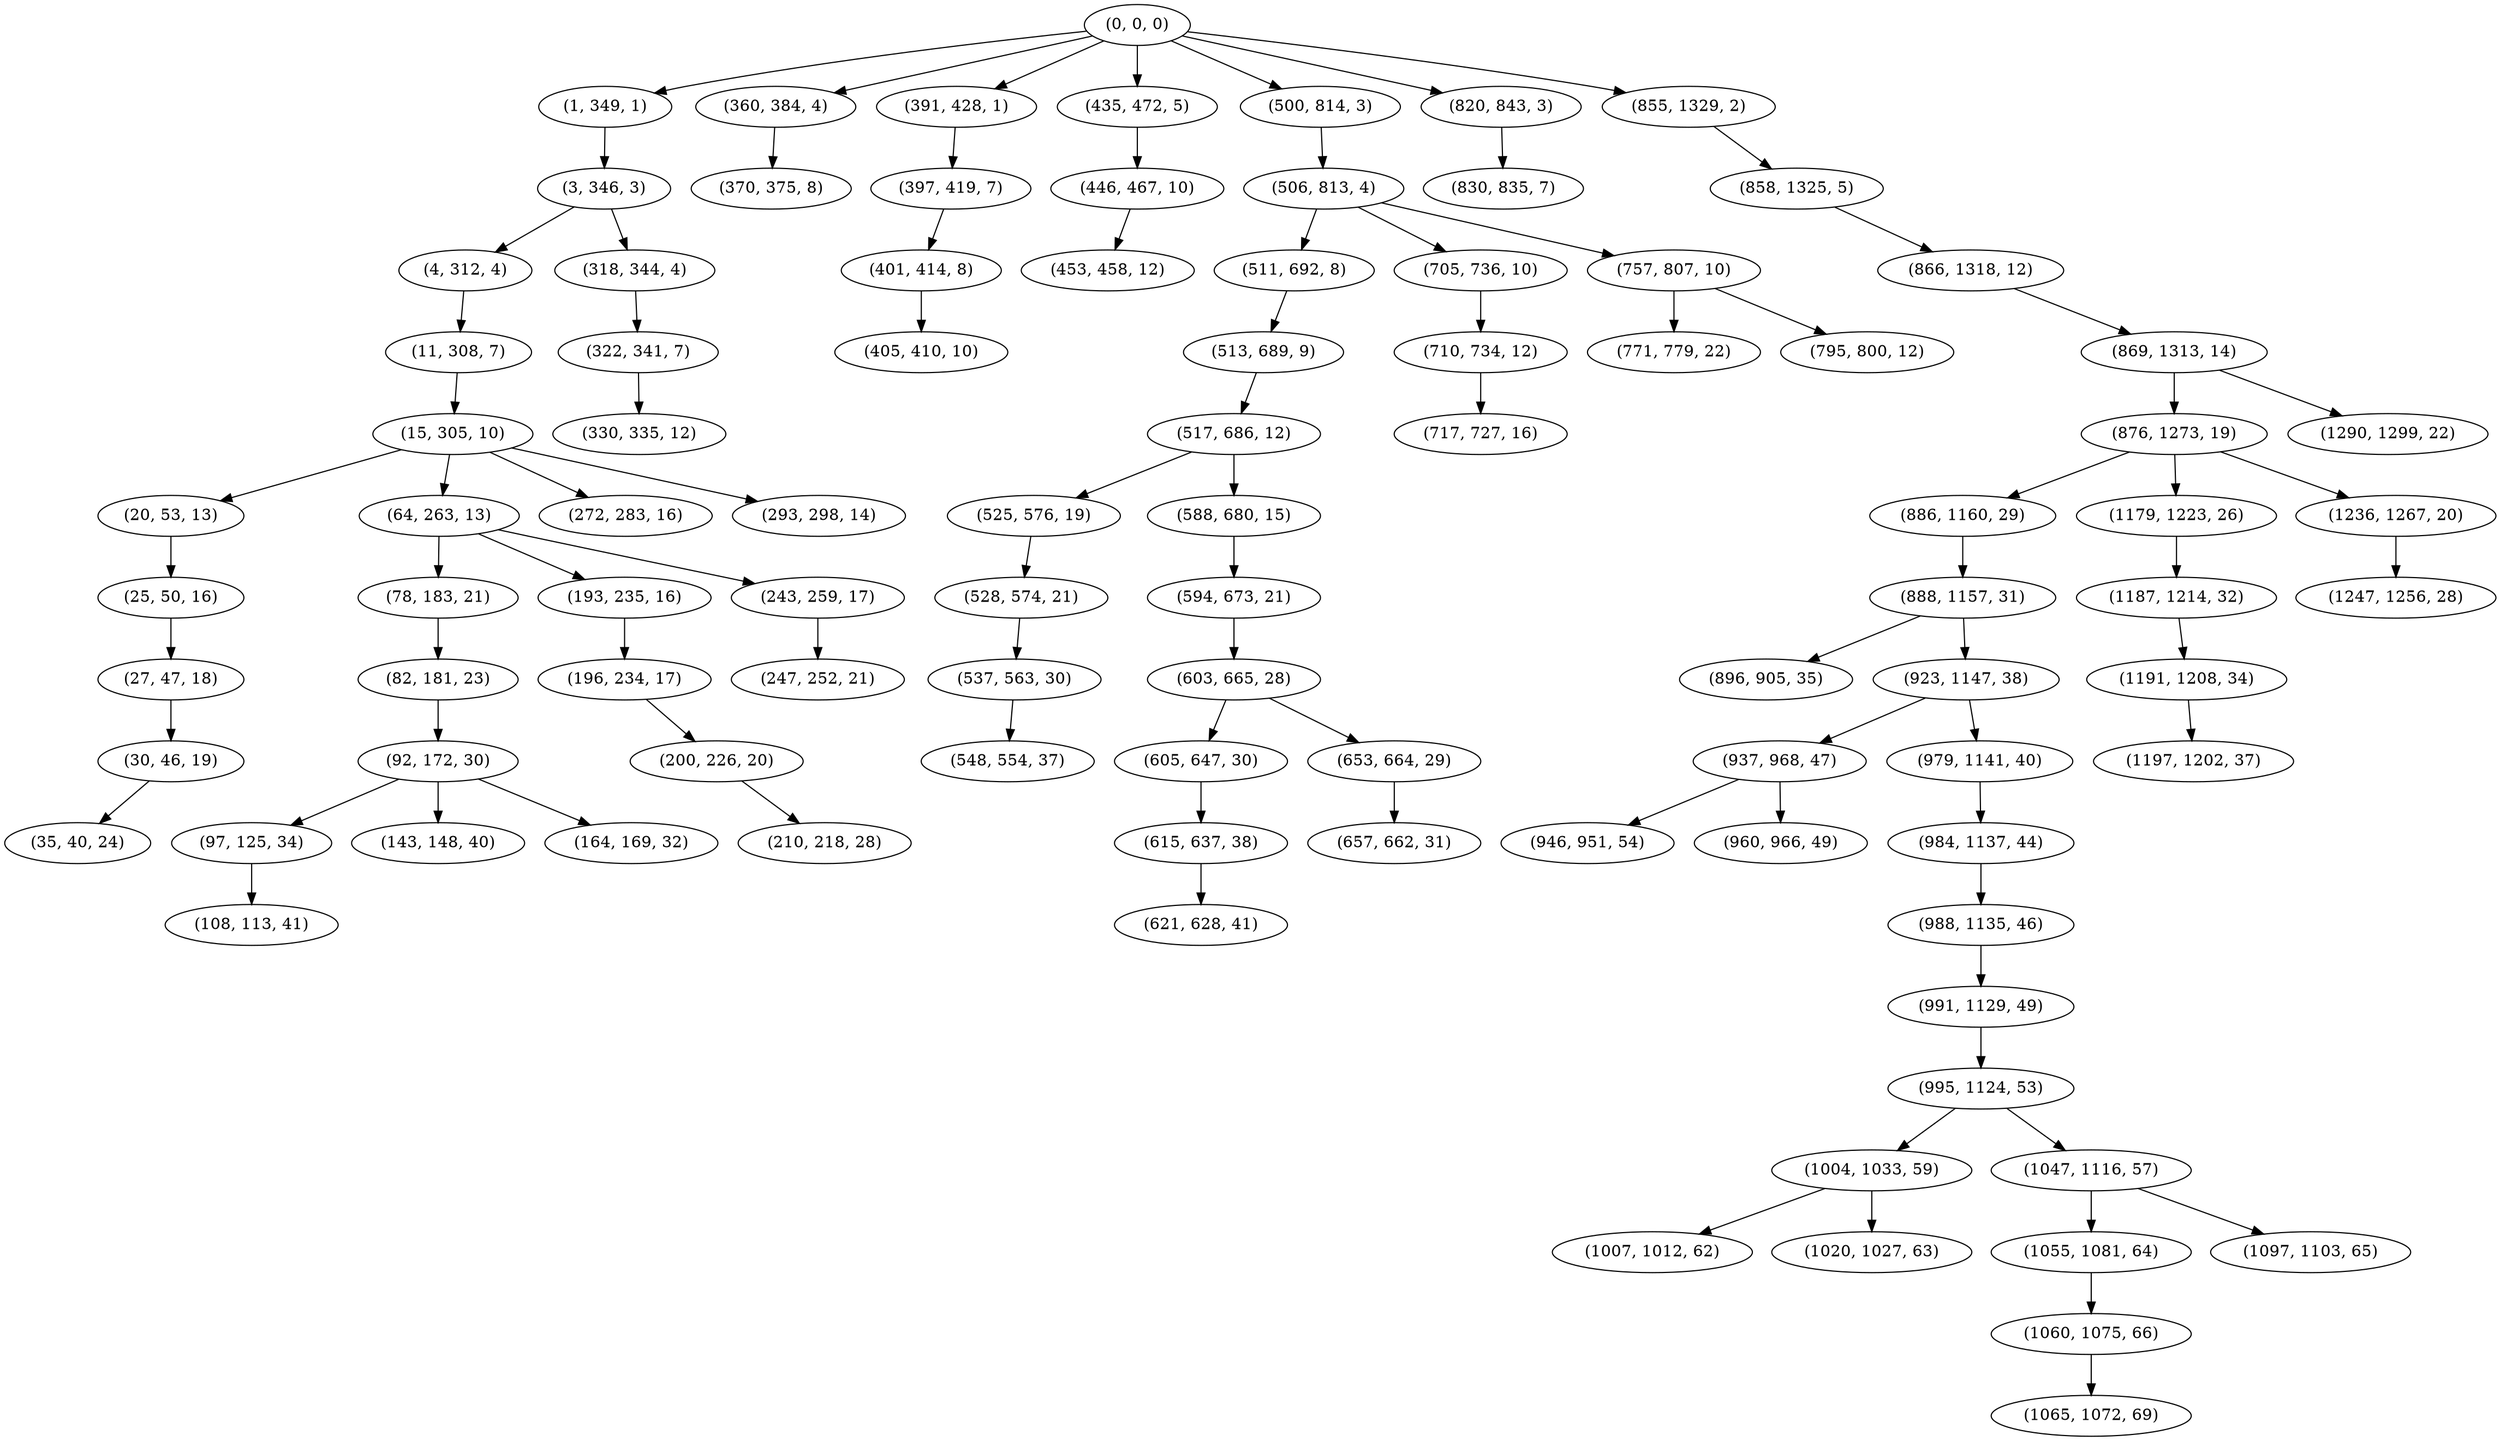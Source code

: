 digraph tree {
    "(0, 0, 0)";
    "(1, 349, 1)";
    "(3, 346, 3)";
    "(4, 312, 4)";
    "(11, 308, 7)";
    "(15, 305, 10)";
    "(20, 53, 13)";
    "(25, 50, 16)";
    "(27, 47, 18)";
    "(30, 46, 19)";
    "(35, 40, 24)";
    "(64, 263, 13)";
    "(78, 183, 21)";
    "(82, 181, 23)";
    "(92, 172, 30)";
    "(97, 125, 34)";
    "(108, 113, 41)";
    "(143, 148, 40)";
    "(164, 169, 32)";
    "(193, 235, 16)";
    "(196, 234, 17)";
    "(200, 226, 20)";
    "(210, 218, 28)";
    "(243, 259, 17)";
    "(247, 252, 21)";
    "(272, 283, 16)";
    "(293, 298, 14)";
    "(318, 344, 4)";
    "(322, 341, 7)";
    "(330, 335, 12)";
    "(360, 384, 4)";
    "(370, 375, 8)";
    "(391, 428, 1)";
    "(397, 419, 7)";
    "(401, 414, 8)";
    "(405, 410, 10)";
    "(435, 472, 5)";
    "(446, 467, 10)";
    "(453, 458, 12)";
    "(500, 814, 3)";
    "(506, 813, 4)";
    "(511, 692, 8)";
    "(513, 689, 9)";
    "(517, 686, 12)";
    "(525, 576, 19)";
    "(528, 574, 21)";
    "(537, 563, 30)";
    "(548, 554, 37)";
    "(588, 680, 15)";
    "(594, 673, 21)";
    "(603, 665, 28)";
    "(605, 647, 30)";
    "(615, 637, 38)";
    "(621, 628, 41)";
    "(653, 664, 29)";
    "(657, 662, 31)";
    "(705, 736, 10)";
    "(710, 734, 12)";
    "(717, 727, 16)";
    "(757, 807, 10)";
    "(771, 779, 22)";
    "(795, 800, 12)";
    "(820, 843, 3)";
    "(830, 835, 7)";
    "(855, 1329, 2)";
    "(858, 1325, 5)";
    "(866, 1318, 12)";
    "(869, 1313, 14)";
    "(876, 1273, 19)";
    "(886, 1160, 29)";
    "(888, 1157, 31)";
    "(896, 905, 35)";
    "(923, 1147, 38)";
    "(937, 968, 47)";
    "(946, 951, 54)";
    "(960, 966, 49)";
    "(979, 1141, 40)";
    "(984, 1137, 44)";
    "(988, 1135, 46)";
    "(991, 1129, 49)";
    "(995, 1124, 53)";
    "(1004, 1033, 59)";
    "(1007, 1012, 62)";
    "(1020, 1027, 63)";
    "(1047, 1116, 57)";
    "(1055, 1081, 64)";
    "(1060, 1075, 66)";
    "(1065, 1072, 69)";
    "(1097, 1103, 65)";
    "(1179, 1223, 26)";
    "(1187, 1214, 32)";
    "(1191, 1208, 34)";
    "(1197, 1202, 37)";
    "(1236, 1267, 20)";
    "(1247, 1256, 28)";
    "(1290, 1299, 22)";
    "(0, 0, 0)" -> "(1, 349, 1)";
    "(0, 0, 0)" -> "(360, 384, 4)";
    "(0, 0, 0)" -> "(391, 428, 1)";
    "(0, 0, 0)" -> "(435, 472, 5)";
    "(0, 0, 0)" -> "(500, 814, 3)";
    "(0, 0, 0)" -> "(820, 843, 3)";
    "(0, 0, 0)" -> "(855, 1329, 2)";
    "(1, 349, 1)" -> "(3, 346, 3)";
    "(3, 346, 3)" -> "(4, 312, 4)";
    "(3, 346, 3)" -> "(318, 344, 4)";
    "(4, 312, 4)" -> "(11, 308, 7)";
    "(11, 308, 7)" -> "(15, 305, 10)";
    "(15, 305, 10)" -> "(20, 53, 13)";
    "(15, 305, 10)" -> "(64, 263, 13)";
    "(15, 305, 10)" -> "(272, 283, 16)";
    "(15, 305, 10)" -> "(293, 298, 14)";
    "(20, 53, 13)" -> "(25, 50, 16)";
    "(25, 50, 16)" -> "(27, 47, 18)";
    "(27, 47, 18)" -> "(30, 46, 19)";
    "(30, 46, 19)" -> "(35, 40, 24)";
    "(64, 263, 13)" -> "(78, 183, 21)";
    "(64, 263, 13)" -> "(193, 235, 16)";
    "(64, 263, 13)" -> "(243, 259, 17)";
    "(78, 183, 21)" -> "(82, 181, 23)";
    "(82, 181, 23)" -> "(92, 172, 30)";
    "(92, 172, 30)" -> "(97, 125, 34)";
    "(92, 172, 30)" -> "(143, 148, 40)";
    "(92, 172, 30)" -> "(164, 169, 32)";
    "(97, 125, 34)" -> "(108, 113, 41)";
    "(193, 235, 16)" -> "(196, 234, 17)";
    "(196, 234, 17)" -> "(200, 226, 20)";
    "(200, 226, 20)" -> "(210, 218, 28)";
    "(243, 259, 17)" -> "(247, 252, 21)";
    "(318, 344, 4)" -> "(322, 341, 7)";
    "(322, 341, 7)" -> "(330, 335, 12)";
    "(360, 384, 4)" -> "(370, 375, 8)";
    "(391, 428, 1)" -> "(397, 419, 7)";
    "(397, 419, 7)" -> "(401, 414, 8)";
    "(401, 414, 8)" -> "(405, 410, 10)";
    "(435, 472, 5)" -> "(446, 467, 10)";
    "(446, 467, 10)" -> "(453, 458, 12)";
    "(500, 814, 3)" -> "(506, 813, 4)";
    "(506, 813, 4)" -> "(511, 692, 8)";
    "(506, 813, 4)" -> "(705, 736, 10)";
    "(506, 813, 4)" -> "(757, 807, 10)";
    "(511, 692, 8)" -> "(513, 689, 9)";
    "(513, 689, 9)" -> "(517, 686, 12)";
    "(517, 686, 12)" -> "(525, 576, 19)";
    "(517, 686, 12)" -> "(588, 680, 15)";
    "(525, 576, 19)" -> "(528, 574, 21)";
    "(528, 574, 21)" -> "(537, 563, 30)";
    "(537, 563, 30)" -> "(548, 554, 37)";
    "(588, 680, 15)" -> "(594, 673, 21)";
    "(594, 673, 21)" -> "(603, 665, 28)";
    "(603, 665, 28)" -> "(605, 647, 30)";
    "(603, 665, 28)" -> "(653, 664, 29)";
    "(605, 647, 30)" -> "(615, 637, 38)";
    "(615, 637, 38)" -> "(621, 628, 41)";
    "(653, 664, 29)" -> "(657, 662, 31)";
    "(705, 736, 10)" -> "(710, 734, 12)";
    "(710, 734, 12)" -> "(717, 727, 16)";
    "(757, 807, 10)" -> "(771, 779, 22)";
    "(757, 807, 10)" -> "(795, 800, 12)";
    "(820, 843, 3)" -> "(830, 835, 7)";
    "(855, 1329, 2)" -> "(858, 1325, 5)";
    "(858, 1325, 5)" -> "(866, 1318, 12)";
    "(866, 1318, 12)" -> "(869, 1313, 14)";
    "(869, 1313, 14)" -> "(876, 1273, 19)";
    "(869, 1313, 14)" -> "(1290, 1299, 22)";
    "(876, 1273, 19)" -> "(886, 1160, 29)";
    "(876, 1273, 19)" -> "(1179, 1223, 26)";
    "(876, 1273, 19)" -> "(1236, 1267, 20)";
    "(886, 1160, 29)" -> "(888, 1157, 31)";
    "(888, 1157, 31)" -> "(896, 905, 35)";
    "(888, 1157, 31)" -> "(923, 1147, 38)";
    "(923, 1147, 38)" -> "(937, 968, 47)";
    "(923, 1147, 38)" -> "(979, 1141, 40)";
    "(937, 968, 47)" -> "(946, 951, 54)";
    "(937, 968, 47)" -> "(960, 966, 49)";
    "(979, 1141, 40)" -> "(984, 1137, 44)";
    "(984, 1137, 44)" -> "(988, 1135, 46)";
    "(988, 1135, 46)" -> "(991, 1129, 49)";
    "(991, 1129, 49)" -> "(995, 1124, 53)";
    "(995, 1124, 53)" -> "(1004, 1033, 59)";
    "(995, 1124, 53)" -> "(1047, 1116, 57)";
    "(1004, 1033, 59)" -> "(1007, 1012, 62)";
    "(1004, 1033, 59)" -> "(1020, 1027, 63)";
    "(1047, 1116, 57)" -> "(1055, 1081, 64)";
    "(1047, 1116, 57)" -> "(1097, 1103, 65)";
    "(1055, 1081, 64)" -> "(1060, 1075, 66)";
    "(1060, 1075, 66)" -> "(1065, 1072, 69)";
    "(1179, 1223, 26)" -> "(1187, 1214, 32)";
    "(1187, 1214, 32)" -> "(1191, 1208, 34)";
    "(1191, 1208, 34)" -> "(1197, 1202, 37)";
    "(1236, 1267, 20)" -> "(1247, 1256, 28)";
}
